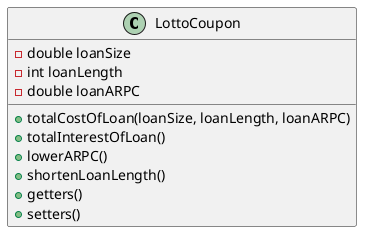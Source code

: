 @startuml
'https://plantuml.com/class-diagram

class LottoCoupon {
    - double loanSize
    - int loanLength
    - double loanARPC

    + totalCostOfLoan(loanSize, loanLength, loanARPC)
    + totalInterestOfLoan()
    + lowerARPC()
    + shortenLoanLength()
    + getters()
    + setters()
}

@enduml